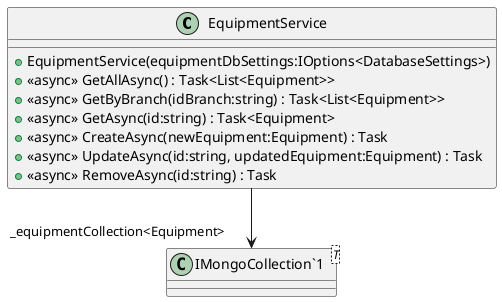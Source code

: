 @startuml
class EquipmentService {
    + EquipmentService(equipmentDbSettings:IOptions<DatabaseSettings>)
    + <<async>> GetAllAsync() : Task<List<Equipment>>
    + <<async>> GetByBranch(idBranch:string) : Task<List<Equipment>>
    + <<async>> GetAsync(id:string) : Task<Equipment>
    + <<async>> CreateAsync(newEquipment:Equipment) : Task
    + <<async>> UpdateAsync(id:string, updatedEquipment:Equipment) : Task
    + <<async>> RemoveAsync(id:string) : Task
}
class "IMongoCollection`1"<T> {
}
EquipmentService --> "_equipmentCollection<Equipment>" "IMongoCollection`1"
@enduml
